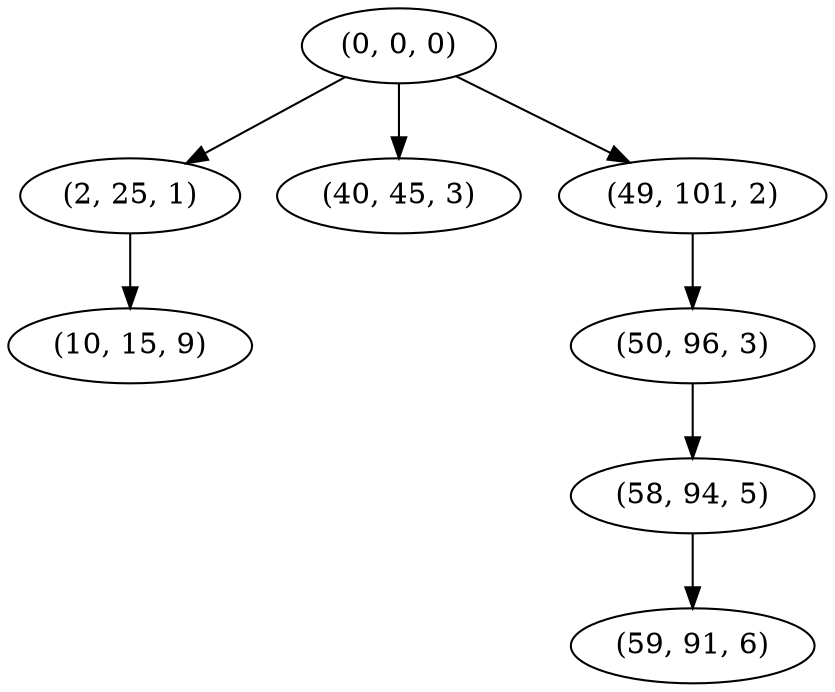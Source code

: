 digraph tree {
    "(0, 0, 0)";
    "(2, 25, 1)";
    "(10, 15, 9)";
    "(40, 45, 3)";
    "(49, 101, 2)";
    "(50, 96, 3)";
    "(58, 94, 5)";
    "(59, 91, 6)";
    "(0, 0, 0)" -> "(2, 25, 1)";
    "(0, 0, 0)" -> "(40, 45, 3)";
    "(0, 0, 0)" -> "(49, 101, 2)";
    "(2, 25, 1)" -> "(10, 15, 9)";
    "(49, 101, 2)" -> "(50, 96, 3)";
    "(50, 96, 3)" -> "(58, 94, 5)";
    "(58, 94, 5)" -> "(59, 91, 6)";
}
